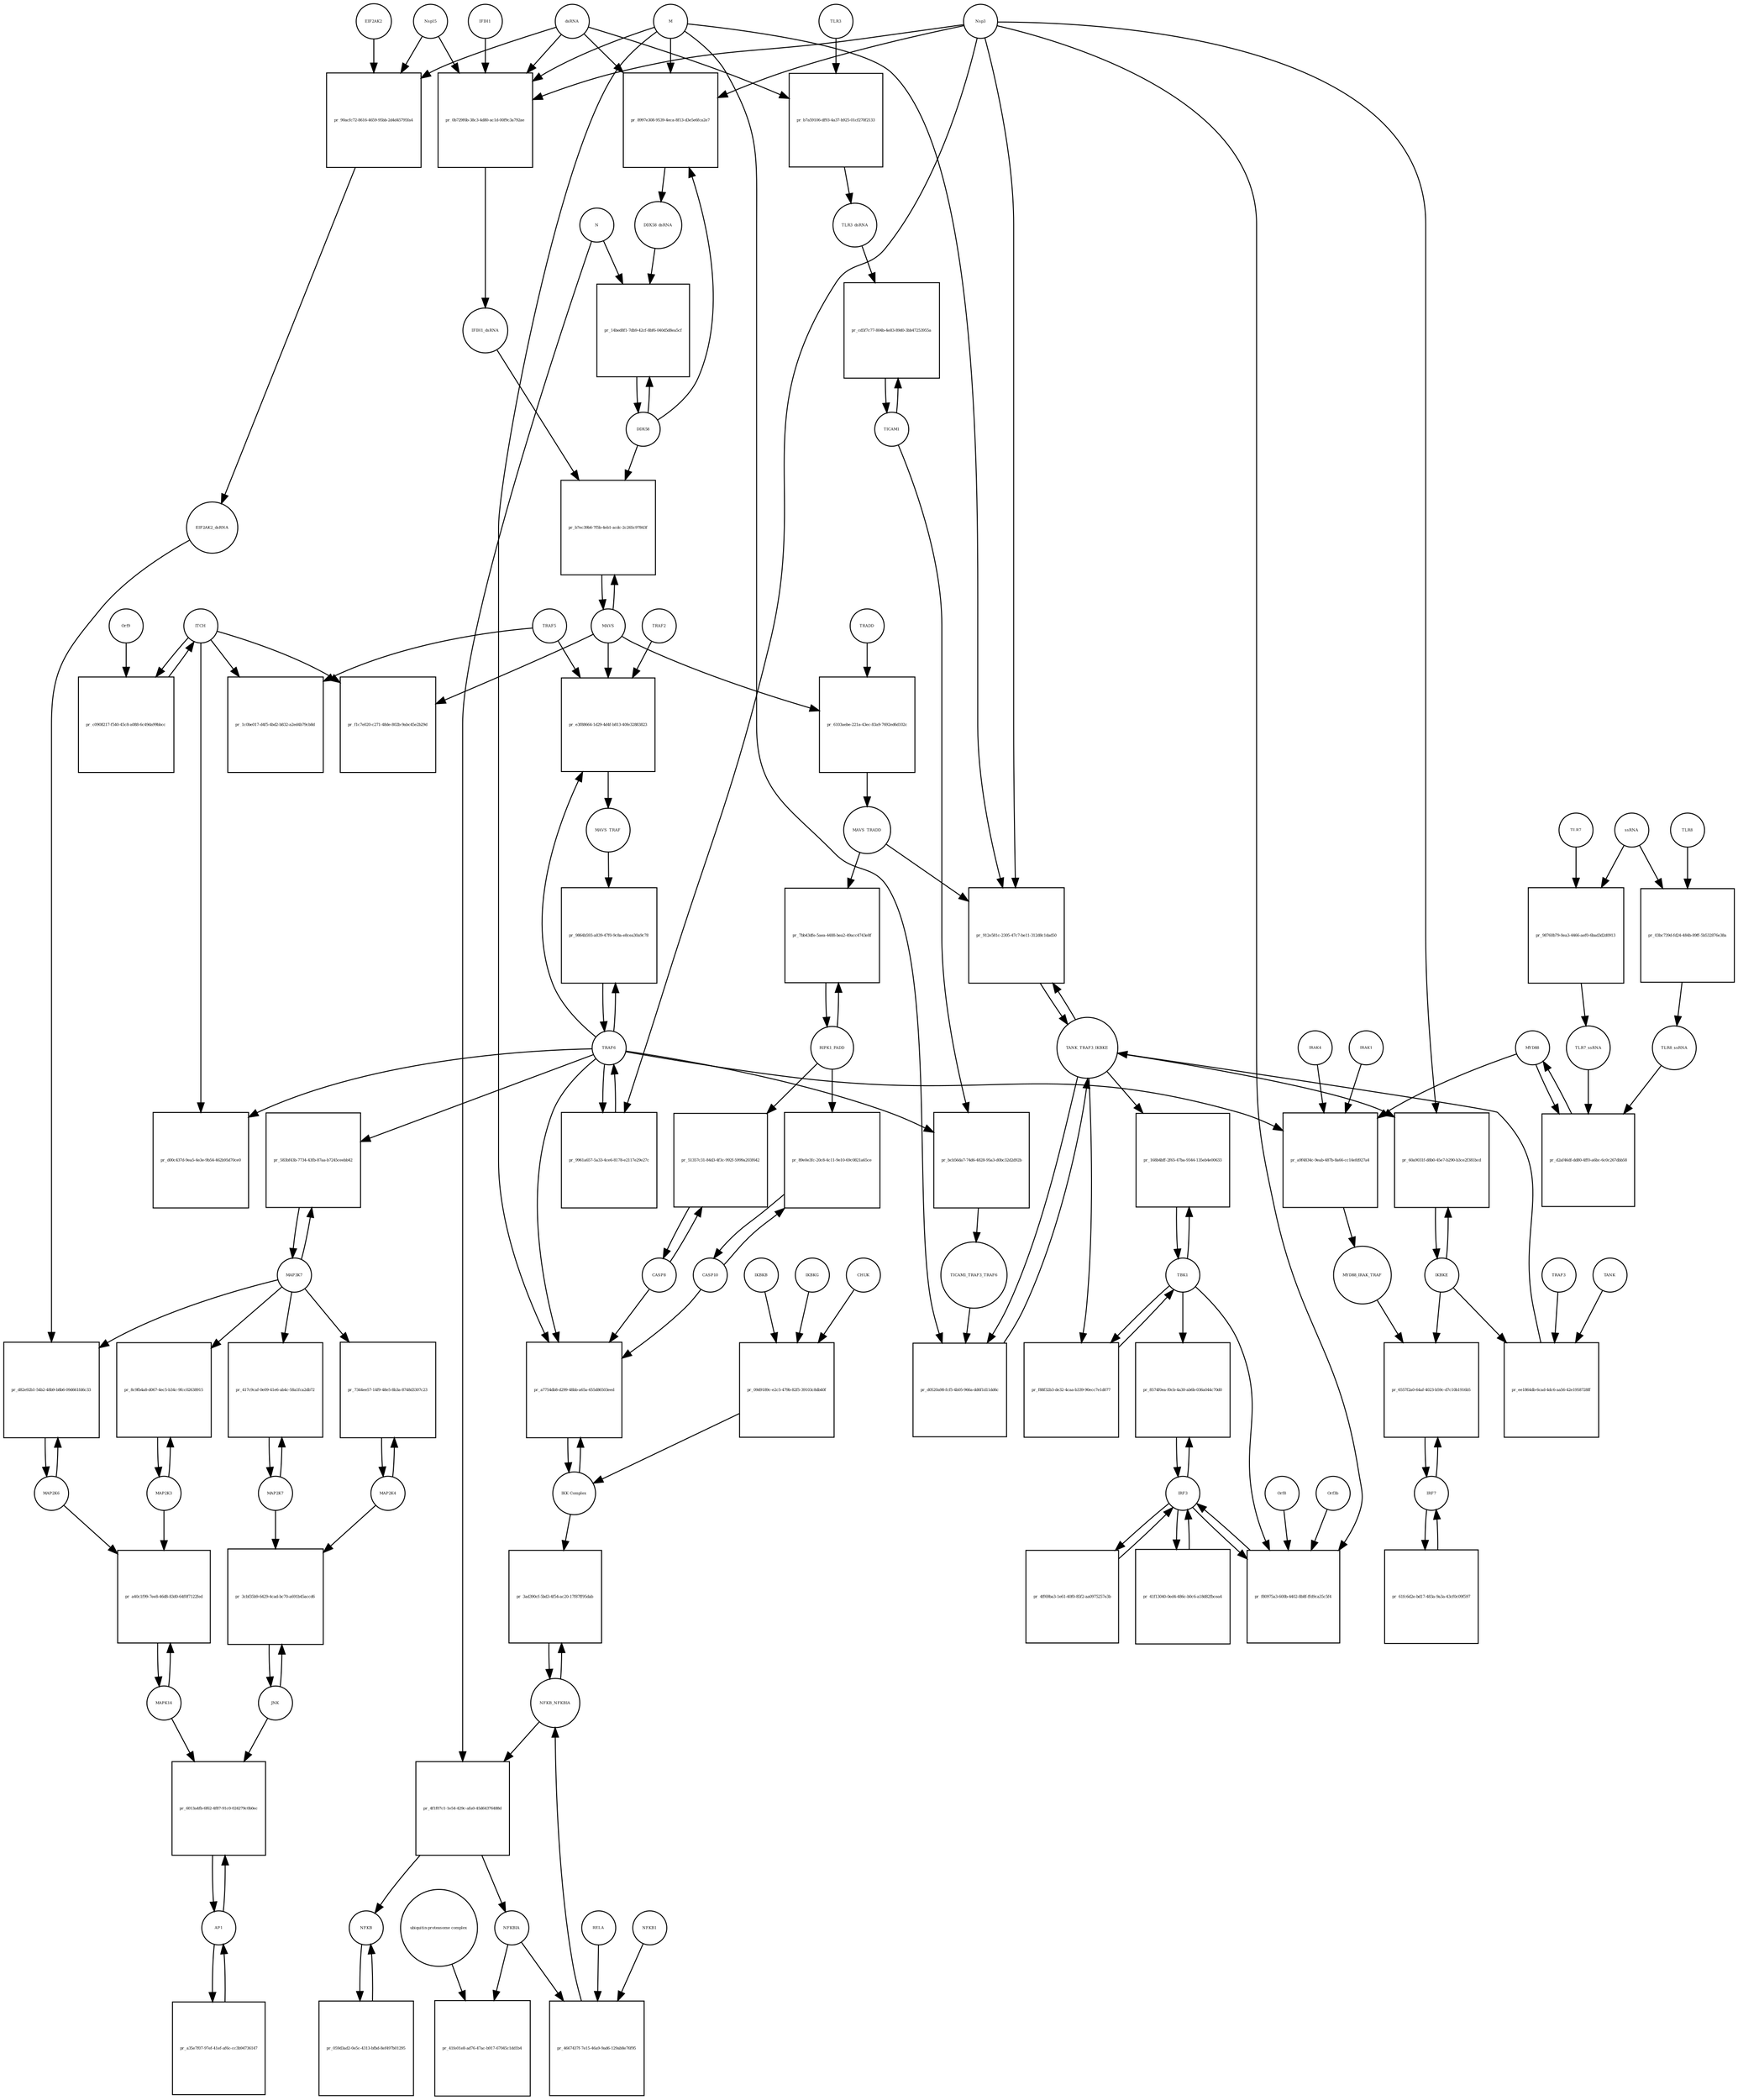 strict digraph  {
dsRNA [annotation="", bipartite=0, cls="nucleic acid feature", fontsize=4, label=dsRNA, shape=circle];
"pr_8997e308-9539-4eca-8f13-d3e5e6fca2e7" [annotation="", bipartite=1, cls=process, fontsize=4, label="pr_8997e308-9539-4eca-8f13-d3e5e6fca2e7", shape=square];
DDX58_dsRNA [annotation="", bipartite=0, cls=complex, fontsize=4, label=DDX58_dsRNA, shape=circle];
M [annotation=urn_miriam_ncbiprotein_1796318601, bipartite=0, cls=macromolecule, fontsize=4, label=M, shape=circle];
Nsp3 [annotation=urn_miriam_ncbiprotein_1802476807, bipartite=0, cls=macromolecule, fontsize=4, label=Nsp3, shape=circle];
DDX58 [annotation=urn_miriam_hgnc_19102, bipartite=0, cls=macromolecule, fontsize=4, label=DDX58, shape=circle];
"pr_0b729f6b-38c3-4d80-ac1d-00f9c3a792ae" [annotation="", bipartite=1, cls=process, fontsize=4, label="pr_0b729f6b-38c3-4d80-ac1d-00f9c3a792ae", shape=square];
IFIH1_dsRNA [annotation="", bipartite=0, cls=complex, fontsize=4, label=IFIH1_dsRNA, shape=circle];
Nsp15 [annotation=urn_miriam_ncbiprotein_1802476818, bipartite=0, cls=macromolecule, fontsize=4, label=Nsp15, shape=circle];
IFIH1 [annotation=urn_miriam_hgnc_18873, bipartite=0, cls=macromolecule, fontsize=4, label=IFIH1, shape=circle];
"pr_14bed8f1-7db9-42cf-8bf6-040d5d8ea5cf" [annotation="", bipartite=1, cls=process, fontsize=4, label="pr_14bed8f1-7db9-42cf-8bf6-040d5d8ea5cf", shape=square];
N [annotation=urn_miriam_ncbiprotein_1798174255, bipartite=0, cls=macromolecule, fontsize=4, label=N, shape=circle];
MAVS [annotation=urn_miriam_hgnc_29233, bipartite=0, cls="macromolecule multimer", fontsize=4, label=MAVS, shape=circle];
"pr_b7ec39b6-7f5b-4eb1-acdc-2c265c97843f" [annotation="", bipartite=1, cls=process, fontsize=4, label="pr_b7ec39b6-7f5b-4eb1-acdc-2c265c97843f", shape=square];
NFKB [annotation="", bipartite=0, cls=complex, fontsize=4, label=NFKB, shape=circle];
"pr_059d3ad2-0e5c-4313-bfbd-8ef497b01295" [annotation="", bipartite=1, cls=process, fontsize=4, label="pr_059d3ad2-0e5c-4313-bfbd-8ef497b01295", shape=square];
NFKBIA [annotation=urn_miriam_hgnc_7797, bipartite=0, cls=macromolecule, fontsize=4, label=NFKBIA, shape=circle];
"pr_41fe01e8-ad76-47ac-b917-67045c1dd1b4" [annotation="", bipartite=1, cls=process, fontsize=4, label="pr_41fe01e8-ad76-47ac-b917-67045c1dd1b4", shape=square];
"ubiquitin-proteasome complex" [annotation="", bipartite=0, cls=complex, fontsize=4, label="ubiquitin-proteasome complex", shape=circle];
IRF3 [annotation=urn_miriam_hgnc_6118, bipartite=0, cls="macromolecule multimer", fontsize=4, label=IRF3, shape=circle];
"pr_8574f0ea-f0cb-4a30-ab6b-036a044c70d0" [annotation="", bipartite=1, cls=process, fontsize=4, label="pr_8574f0ea-f0cb-4a30-ab6b-036a044c70d0", shape=square];
TBK1 [annotation="", bipartite=0, cls=macromolecule, fontsize=4, label=TBK1, shape=circle];
"pr_4ff69ba3-1e61-40f0-85f2-aa0975257e3b" [annotation="", bipartite=1, cls=process, fontsize=4, label="pr_4ff69ba3-1e61-40f0-85f2-aa0975257e3b", shape=square];
"pr_f80975a3-600b-4402-8b8f-ffd9ca35c5f4" [annotation="", bipartite=1, cls=process, fontsize=4, label="pr_f80975a3-600b-4402-8b8f-ffd9ca35c5f4", shape=square];
Orf3b [annotation=urn_miriam_uniprot_P59633, bipartite=0, cls=macromolecule, fontsize=4, label=Orf3b, shape=circle];
Orf8 [annotation=urn_miriam_ncbiprotein_1796318604, bipartite=0, cls=macromolecule, fontsize=4, label=Orf8, shape=circle];
IRF7 [annotation=urn_miriam_hgnc_6122, bipartite=0, cls="macromolecule multimer", fontsize=4, label=IRF7, shape=circle];
"pr_6557f2a0-64af-4023-b59c-d7c10b1916b5" [annotation="", bipartite=1, cls=process, fontsize=4, label="pr_6557f2a0-64af-4023-b59c-d7c10b1916b5", shape=square];
IKBKE [annotation=urn_miriam_hgnc_14552, bipartite=0, cls=macromolecule, fontsize=4, label=IKBKE, shape=circle];
MYD88_IRAK_TRAF [annotation="", bipartite=0, cls=complex, fontsize=4, label=MYD88_IRAK_TRAF, shape=circle];
"pr_41f13040-0ed4-486c-b0c6-a18d82fbcea4" [annotation="", bipartite=1, cls=process, fontsize=4, label="pr_41f13040-0ed4-486c-b0c6-a18d82fbcea4", shape=square];
"pr_61fc6d2e-bd17-483a-9a3a-43cf0c09f597" [annotation="", bipartite=1, cls=process, fontsize=4, label="pr_61fc6d2e-bd17-483a-9a3a-43cf0c09f597", shape=square];
TRAF6 [annotation=urn_miriam_hgnc_12036, bipartite=0, cls=macromolecule, fontsize=4, label=TRAF6, shape=circle];
"pr_9864b593-a839-47f0-9c8a-e8cea30a9c78" [annotation="", bipartite=1, cls=process, fontsize=4, label="pr_9864b593-a839-47f0-9c8a-e8cea30a9c78", shape=square];
MAVS_TRAF [annotation="", bipartite=0, cls=complex, fontsize=4, label=MAVS_TRAF, shape=circle];
"pr_f1c7e020-c271-48de-802b-9abc45e2b29d" [annotation="", bipartite=1, cls=process, fontsize=4, label="pr_f1c7e020-c271-48de-802b-9abc45e2b29d", shape=square];
ITCH [annotation="", bipartite=0, cls=macromolecule, fontsize=4, label=ITCH, shape=circle];
TRAF5 [annotation=urn_miriam_hgnc_12035, bipartite=0, cls=macromolecule, fontsize=4, label=TRAF5, shape=circle];
"pr_1c0be017-d4f5-4bd2-b832-a2ed4b79cb8d" [annotation="", bipartite=1, cls=process, fontsize=4, label="pr_1c0be017-d4f5-4bd2-b832-a2ed4b79cb8d", shape=square];
"pr_d00c437d-9ea5-4e3e-9b54-462b95d70ce0" [annotation="", bipartite=1, cls=process, fontsize=4, label="pr_d00c437d-9ea5-4e3e-9b54-462b95d70ce0", shape=square];
TICAM1 [annotation=urn_miriam_hgnc_18348, bipartite=0, cls=macromolecule, fontsize=4, label=TICAM1, shape=circle];
"pr_cd5f7c77-804b-4e83-89d0-3bb47253955a" [annotation="", bipartite=1, cls=process, fontsize=4, label="pr_cd5f7c77-804b-4e83-89d0-3bb47253955a", shape=square];
TLR3_dsRNA [annotation="", bipartite=0, cls=complex, fontsize=4, label=TLR3_dsRNA, shape=circle];
TLR3 [annotation=urn_miriam_hgnc_11849, bipartite=0, cls="macromolecule multimer", fontsize=4, label=TLR3, shape=circle];
"pr_b7a59106-df93-4a37-b925-01cf270f2133" [annotation="", bipartite=1, cls=process, fontsize=4, label="pr_b7a59106-df93-4a37-b925-01cf270f2133", shape=square];
"pr_bcb56da7-74d6-4828-95a3-d0bc32d2d92b" [annotation="", bipartite=1, cls=process, fontsize=4, label="pr_bcb56da7-74d6-4828-95a3-d0bc32d2d92b", shape=square];
TICAM1_TRAF3_TRAF6 [annotation="", bipartite=0, cls=complex, fontsize=4, label=TICAM1_TRAF3_TRAF6, shape=circle];
TANK_TRAF3_IKBKE [annotation="", bipartite=0, cls=complex, fontsize=4, label=TANK_TRAF3_IKBKE, shape=circle];
"pr_d0520a98-fcf5-4b05-966a-dd6f1d11dd6c" [annotation="", bipartite=1, cls=process, fontsize=4, label="pr_d0520a98-fcf5-4b05-966a-dd6f1d11dd6c", shape=square];
"pr_168b4bff-2f65-47ba-9344-135eb4e00633" [annotation="", bipartite=1, cls=process, fontsize=4, label="pr_168b4bff-2f65-47ba-9344-135eb4e00633", shape=square];
"pr_60a9031f-d8b0-45e7-b290-b3ce2f381bcd" [annotation="", bipartite=1, cls=process, fontsize=4, label="pr_60a9031f-d8b0-45e7-b290-b3ce2f381bcd", shape=square];
MYD88 [annotation="", bipartite=0, cls=macromolecule, fontsize=4, label=MYD88, shape=circle];
"pr_a9f4834c-9eab-487b-8a66-cc14efd927a4" [annotation="", bipartite=1, cls=process, fontsize=4, label="pr_a9f4834c-9eab-487b-8a66-cc14efd927a4", shape=square];
IRAK1 [annotation=urn_miriam_hgnc_6112, bipartite=0, cls=macromolecule, fontsize=4, label=IRAK1, shape=circle];
IRAK4 [annotation=urn_miriam_hgnc_17967, bipartite=0, cls=macromolecule, fontsize=4, label=IRAK4, shape=circle];
TLR7 [annotation=urn_miriam_hgnc_15631, bipartite=0, cls=macromolecule, fontsize=4, label=TLR7, shape=circle];
"pr_98760b79-0ea3-4466-aef0-6bad3d2d0913" [annotation="", bipartite=1, cls=process, fontsize=4, label="pr_98760b79-0ea3-4466-aef0-6bad3d2d0913", shape=square];
TLR7_ssRNA [annotation="", bipartite=0, cls=complex, fontsize=4, label=TLR7_ssRNA, shape=circle];
ssRNA [annotation="", bipartite=0, cls="nucleic acid feature", fontsize=4, label=ssRNA, shape=circle];
TLR8 [annotation=urn_miriam_hgnc_15632, bipartite=0, cls=macromolecule, fontsize=4, label=TLR8, shape=circle];
"pr_03bc739d-fd24-484b-89ff-5b532876e38a" [annotation="", bipartite=1, cls=process, fontsize=4, label="pr_03bc739d-fd24-484b-89ff-5b532876e38a", shape=square];
TLR8_ssRNA [annotation="", bipartite=0, cls=complex, fontsize=4, label=TLR8_ssRNA, shape=circle];
"pr_d2af46df-dd80-4ff0-a6bc-6c0c267dbb58" [annotation="", bipartite=1, cls=process, fontsize=4, label="pr_d2af46df-dd80-4ff0-a6bc-6c0c267dbb58", shape=square];
MAP3K7 [annotation="", bipartite=0, cls=macromolecule, fontsize=4, label=MAP3K7, shape=circle];
"pr_583bf43b-7734-43fb-87aa-b7245ceebb42" [annotation="", bipartite=1, cls=process, fontsize=4, label="pr_583bf43b-7734-43fb-87aa-b7245ceebb42", shape=square];
TRAF2 [annotation=urn_miriam_hgnc_12032, bipartite=0, cls=macromolecule, fontsize=4, label=TRAF2, shape=circle];
"pr_e3f88664-1d29-4d4f-b813-40fe32883823" [annotation="", bipartite=1, cls=process, fontsize=4, label="pr_e3f88664-1d29-4d4f-b813-40fe32883823", shape=square];
"pr_c0908217-f540-45c8-a088-6c49da99bbcc" [annotation="", bipartite=1, cls=process, fontsize=4, label="pr_c0908217-f540-45c8-a088-6c49da99bbcc", shape=square];
Orf9 [annotation=urn_miriam_uniprot_P59636, bipartite=0, cls=macromolecule, fontsize=4, label=Orf9, shape=circle];
"pr_6103aebe-221a-43ec-83a9-7692ed6d102c" [annotation="", bipartite=1, cls=process, fontsize=4, label="pr_6103aebe-221a-43ec-83a9-7692ed6d102c", shape=square];
MAVS_TRADD [annotation="", bipartite=0, cls=complex, fontsize=4, label=MAVS_TRADD, shape=circle];
TRADD [annotation=urn_miriam_hgnc_12030, bipartite=0, cls=macromolecule, fontsize=4, label=TRADD, shape=circle];
"pr_9961a657-5a33-4ce6-8178-e2117e29e27c" [annotation="", bipartite=1, cls=process, fontsize=4, label="pr_9961a657-5a33-4ce6-8178-e2117e29e27c", shape=square];
AP1 [annotation="", bipartite=0, cls=complex, fontsize=4, label=AP1, shape=circle];
"pr_6013a4fb-6f62-4f87-91c0-024279c0b0ec" [annotation="", bipartite=1, cls=process, fontsize=4, label="pr_6013a4fb-6f62-4f87-91c0-024279c0b0ec", shape=square];
MAPK14 [annotation="", bipartite=0, cls=macromolecule, fontsize=4, label=MAPK14, shape=circle];
JNK [annotation="", bipartite=0, cls=complex, fontsize=4, label=JNK, shape=circle];
"pr_3cbf35b9-6429-4cad-bc70-a691b45accd6" [annotation="", bipartite=1, cls=process, fontsize=4, label="pr_3cbf35b9-6429-4cad-bc70-a691b45accd6", shape=square];
MAP2K7 [annotation="", bipartite=0, cls=macromolecule, fontsize=4, label=MAP2K7, shape=circle];
MAP2K4 [annotation="", bipartite=0, cls=macromolecule, fontsize=4, label=MAP2K4, shape=circle];
"pr_7344ee57-14f9-48e5-8b3a-8748d3307c23" [annotation="", bipartite=1, cls=process, fontsize=4, label="pr_7344ee57-14f9-48e5-8b3a-8748d3307c23", shape=square];
"pr_417c9caf-0e09-41e6-ab4c-58a1fca2db72" [annotation="", bipartite=1, cls=process, fontsize=4, label="pr_417c9caf-0e09-41e6-ab4c-58a1fca2db72", shape=square];
MAP2K3 [annotation="", bipartite=0, cls=macromolecule, fontsize=4, label=MAP2K3, shape=circle];
"pr_8c9fb4a8-d067-4ec5-b34c-9fcc02638915" [annotation="", bipartite=1, cls=process, fontsize=4, label="pr_8c9fb4a8-d067-4ec5-b34c-9fcc02638915", shape=square];
MAP2K6 [annotation="", bipartite=0, cls=macromolecule, fontsize=4, label=MAP2K6, shape=circle];
"pr_d82e92b1-54b2-48b9-b8b6-09d661fd6c33" [annotation="", bipartite=1, cls=process, fontsize=4, label="pr_d82e92b1-54b2-48b9-b8b6-09d661fd6c33", shape=square];
EIF2AK2_dsRNA [annotation="", bipartite=0, cls=complex, fontsize=4, label=EIF2AK2_dsRNA, shape=circle];
"pr_90acfc72-8616-4659-95bb-2d4d45795fa4" [annotation="", bipartite=1, cls=process, fontsize=4, label="pr_90acfc72-8616-4659-95bb-2d4d45795fa4", shape=square];
EIF2AK2 [annotation=urn_miriam_hgnc_9437, bipartite=0, cls=macromolecule, fontsize=4, label=EIF2AK2, shape=circle];
RIPK1_FADD [annotation="", bipartite=0, cls=complex, fontsize=4, label=RIPK1_FADD, shape=circle];
"pr_7bb43dfe-5aea-4488-bea2-49acc4743e8f" [annotation="", bipartite=1, cls=process, fontsize=4, label="pr_7bb43dfe-5aea-4488-bea2-49acc4743e8f", shape=square];
CASP8 [annotation="", bipartite=0, cls=macromolecule, fontsize=4, label=CASP8, shape=circle];
"pr_51357c31-84d3-4f3c-992f-5999a203f642" [annotation="", bipartite=1, cls=process, fontsize=4, label="pr_51357c31-84d3-4f3c-992f-5999a203f642", shape=square];
CASP10 [annotation="", bipartite=0, cls=macromolecule, fontsize=4, label=CASP10, shape=circle];
"pr_89e0e3fc-20c8-4c11-9e10-69c0821a65ce" [annotation="", bipartite=1, cls=process, fontsize=4, label="pr_89e0e3fc-20c8-4c11-9e10-69c0821a65ce", shape=square];
NFKB_NFKBIA [annotation="", bipartite=0, cls=complex, fontsize=4, label=NFKB_NFKBIA, shape=circle];
"pr_3ad390cf-5bd3-4f54-ac20-17f87ff95dab" [annotation="", bipartite=1, cls=process, fontsize=4, label="pr_3ad390cf-5bd3-4f54-ac20-17f87ff95dab", shape=square];
"IKK Complex" [annotation="", bipartite=0, cls=complex, fontsize=4, label="IKK Complex", shape=circle];
"pr_4f1f07c1-1e54-429c-afa0-45d64376488d" [annotation="", bipartite=1, cls=process, fontsize=4, label="pr_4f1f07c1-1e54-429c-afa0-45d64376488d", shape=square];
"pr_a35e7f07-97ef-41ef-af6c-cc3b94736147" [annotation="", bipartite=1, cls=process, fontsize=4, label="pr_a35e7f07-97ef-41ef-af6c-cc3b94736147", shape=square];
"pr_a7754db8-d299-48bb-a65a-655d86503eed" [annotation="", bipartite=1, cls=process, fontsize=4, label="pr_a7754db8-d299-48bb-a65a-655d86503eed", shape=square];
"pr_4667437f-7e15-46a9-9ad6-129ab8e76f95" [annotation="", bipartite=1, cls=process, fontsize=4, label="pr_4667437f-7e15-46a9-9ad6-129ab8e76f95", shape=square];
RELA [annotation="", bipartite=0, cls=macromolecule, fontsize=4, label=RELA, shape=circle];
NFKB1 [annotation="", bipartite=0, cls=macromolecule, fontsize=4, label=NFKB1, shape=circle];
IKBKG [annotation="", bipartite=0, cls=macromolecule, fontsize=4, label=IKBKG, shape=circle];
"pr_09d9189c-e2c5-479b-82f5-39103c8db40f" [annotation="", bipartite=1, cls=process, fontsize=4, label="pr_09d9189c-e2c5-479b-82f5-39103c8db40f", shape=square];
CHUK [annotation="", bipartite=0, cls=macromolecule, fontsize=4, label=CHUK, shape=circle];
IKBKB [annotation="", bipartite=0, cls=macromolecule, fontsize=4, label=IKBKB, shape=circle];
"pr_912e581c-2305-47c7-be11-312d8c1dad50" [annotation="", bipartite=1, cls=process, fontsize=4, label="pr_912e581c-2305-47c7-be11-312d8c1dad50", shape=square];
"pr_f88f32b3-de32-4caa-b339-90ecc7e1d077" [annotation="", bipartite=1, cls=process, fontsize=4, label="pr_f88f32b3-de32-4caa-b339-90ecc7e1d077", shape=square];
"pr_a40c1f99-7ee8-46d8-83d0-64f0f7122fed" [annotation="", bipartite=1, cls=process, fontsize=4, label="pr_a40c1f99-7ee8-46d8-83d0-64f0f7122fed", shape=square];
TRAF3 [annotation="", bipartite=0, cls=macromolecule, fontsize=4, label=TRAF3, shape=circle];
"pr_ee1864db-6cad-4dc6-aa56-42e1958728ff" [annotation="", bipartite=1, cls=process, fontsize=4, label="pr_ee1864db-6cad-4dc6-aa56-42e1958728ff", shape=square];
TANK [annotation="", bipartite=0, cls=macromolecule, fontsize=4, label=TANK, shape=circle];
dsRNA -> "pr_8997e308-9539-4eca-8f13-d3e5e6fca2e7"  [annotation="", interaction_type=consumption];
dsRNA -> "pr_0b729f6b-38c3-4d80-ac1d-00f9c3a792ae"  [annotation="", interaction_type=consumption];
dsRNA -> "pr_b7a59106-df93-4a37-b925-01cf270f2133"  [annotation="", interaction_type=consumption];
dsRNA -> "pr_90acfc72-8616-4659-95bb-2d4d45795fa4"  [annotation="", interaction_type=consumption];
"pr_8997e308-9539-4eca-8f13-d3e5e6fca2e7" -> DDX58_dsRNA  [annotation="", interaction_type=production];
DDX58_dsRNA -> "pr_14bed8f1-7db9-42cf-8bf6-040d5d8ea5cf"  [annotation="urn_miriam_pubmed_25581309|urn_miriam_pubmed_28148787|urn_miriam_taxonomy_694009", interaction_type=catalysis];
M -> "pr_8997e308-9539-4eca-8f13-d3e5e6fca2e7"  [annotation="urn_miriam_pubmed_20303872|urn_miriam_pubmed_19380580|urn_miriam_pubmed_31226023|urn_miriam_taxonomy_694009", interaction_type=inhibition];
M -> "pr_0b729f6b-38c3-4d80-ac1d-00f9c3a792ae"  [annotation="urn_miriam_pubmed_28484023|urn_miriam_pubmed_19380580|urn_miriam_pubmed_31226023|urn_miriam_taxonomy_694009", interaction_type=inhibition];
M -> "pr_d0520a98-fcf5-4b05-966a-dd6f1d11dd6c"  [annotation="urn_miriam_pubmed_19380580|urn_miriam_pubmed_19366914|urn_miriam_taxonomy_694009", interaction_type=inhibition];
M -> "pr_a7754db8-d299-48bb-a65a-655d86503eed"  [annotation="urn_miriam_pubmed_19366914|urn_miriam_pubmed_20303872|urn_miriam_pubmed_17705188|urn_miriam_pubmed_694009", interaction_type=inhibition];
M -> "pr_912e581c-2305-47c7-be11-312d8c1dad50"  [annotation="urn_miriam_pubmed_19366914|urn_miriam_pubmed_27164085|urn_miriam_pubmed_19380580|urn_miriam_taxonomy_694009", interaction_type=inhibition];
Nsp3 -> "pr_8997e308-9539-4eca-8f13-d3e5e6fca2e7"  [annotation="urn_miriam_pubmed_20303872|urn_miriam_pubmed_19380580|urn_miriam_pubmed_31226023|urn_miriam_taxonomy_694009", interaction_type=inhibition];
Nsp3 -> "pr_0b729f6b-38c3-4d80-ac1d-00f9c3a792ae"  [annotation="urn_miriam_pubmed_28484023|urn_miriam_pubmed_19380580|urn_miriam_pubmed_31226023|urn_miriam_taxonomy_694009", interaction_type=inhibition];
Nsp3 -> "pr_f80975a3-600b-4402-8b8f-ffd9ca35c5f4"  [annotation="urn_miriam_pubmed_17761676|urn_miriam_pubmed_31226023|urn_miriam_taxonomy_694009", interaction_type=inhibition];
Nsp3 -> "pr_60a9031f-d8b0-45e7-b290-b3ce2f381bcd"  [annotation="urn_miriam_pubmed_20303872|urn_miriam_pubmed_31226023|urn_miriam_taxonomy_694009", interaction_type=inhibition];
Nsp3 -> "pr_9961a657-5a33-4ce6-8178-e2117e29e27c"  [annotation="urn_miriam_pubmed_27164085|urn_miriam_taxonomy_694009", interaction_type=catalysis];
Nsp3 -> "pr_912e581c-2305-47c7-be11-312d8c1dad50"  [annotation="urn_miriam_pubmed_19366914|urn_miriam_pubmed_27164085|urn_miriam_pubmed_19380580|urn_miriam_taxonomy_694009", interaction_type=inhibition];
DDX58 -> "pr_8997e308-9539-4eca-8f13-d3e5e6fca2e7"  [annotation="", interaction_type=consumption];
DDX58 -> "pr_14bed8f1-7db9-42cf-8bf6-040d5d8ea5cf"  [annotation="", interaction_type=consumption];
DDX58 -> "pr_b7ec39b6-7f5b-4eb1-acdc-2c265c97843f"  [annotation=urn_miriam_pubmed_25581309, interaction_type=catalysis];
"pr_0b729f6b-38c3-4d80-ac1d-00f9c3a792ae" -> IFIH1_dsRNA  [annotation="", interaction_type=production];
IFIH1_dsRNA -> "pr_b7ec39b6-7f5b-4eb1-acdc-2c265c97843f"  [annotation=urn_miriam_pubmed_25581309, interaction_type=catalysis];
Nsp15 -> "pr_0b729f6b-38c3-4d80-ac1d-00f9c3a792ae"  [annotation="urn_miriam_pubmed_28484023|urn_miriam_pubmed_19380580|urn_miriam_pubmed_31226023|urn_miriam_taxonomy_694009", interaction_type=inhibition];
Nsp15 -> "pr_90acfc72-8616-4659-95bb-2d4d45795fa4"  [annotation="urn_miriam_pubmed_28484023|urn_miriam_pubmed_19366914|urn_miriam_taxonomy_694009", interaction_type=inhibition];
IFIH1 -> "pr_0b729f6b-38c3-4d80-ac1d-00f9c3a792ae"  [annotation="", interaction_type=consumption];
"pr_14bed8f1-7db9-42cf-8bf6-040d5d8ea5cf" -> DDX58  [annotation="", interaction_type=production];
N -> "pr_14bed8f1-7db9-42cf-8bf6-040d5d8ea5cf"  [annotation="urn_miriam_pubmed_25581309|urn_miriam_pubmed_28148787|urn_miriam_taxonomy_694009", interaction_type=inhibition];
N -> "pr_4f1f07c1-1e54-429c-afa0-45d64376488d"  [annotation="urn_miriam_pubmed_16143815|urn_miriam_taxonomy_694009", interaction_type=stimulation];
MAVS -> "pr_b7ec39b6-7f5b-4eb1-acdc-2c265c97843f"  [annotation="", interaction_type=consumption];
MAVS -> "pr_f1c7e020-c271-48de-802b-9abc45e2b29d"  [annotation="", interaction_type=consumption];
MAVS -> "pr_e3f88664-1d29-4d4f-b813-40fe32883823"  [annotation="", interaction_type=consumption];
MAVS -> "pr_6103aebe-221a-43ec-83a9-7692ed6d102c"  [annotation="", interaction_type=consumption];
"pr_b7ec39b6-7f5b-4eb1-acdc-2c265c97843f" -> MAVS  [annotation="", interaction_type=production];
NFKB -> "pr_059d3ad2-0e5c-4313-bfbd-8ef497b01295"  [annotation="", interaction_type=consumption];
"pr_059d3ad2-0e5c-4313-bfbd-8ef497b01295" -> NFKB  [annotation="", interaction_type=production];
NFKBIA -> "pr_41fe01e8-ad76-47ac-b917-67045c1dd1b4"  [annotation="", interaction_type=consumption];
NFKBIA -> "pr_4667437f-7e15-46a9-9ad6-129ab8e76f95"  [annotation="", interaction_type=consumption];
"ubiquitin-proteasome complex" -> "pr_41fe01e8-ad76-47ac-b917-67045c1dd1b4"  [annotation=urn_miriam_pubmed_20303872, interaction_type=catalysis];
IRF3 -> "pr_8574f0ea-f0cb-4a30-ab6b-036a044c70d0"  [annotation="", interaction_type=consumption];
IRF3 -> "pr_4ff69ba3-1e61-40f0-85f2-aa0975257e3b"  [annotation="", interaction_type=consumption];
IRF3 -> "pr_f80975a3-600b-4402-8b8f-ffd9ca35c5f4"  [annotation="", interaction_type=consumption];
IRF3 -> "pr_41f13040-0ed4-486c-b0c6-a18d82fbcea4"  [annotation="", interaction_type=consumption];
"pr_8574f0ea-f0cb-4a30-ab6b-036a044c70d0" -> IRF3  [annotation="", interaction_type=production];
TBK1 -> "pr_8574f0ea-f0cb-4a30-ab6b-036a044c70d0"  [annotation=urn_miriam_pubmed_25581309, interaction_type=catalysis];
TBK1 -> "pr_f80975a3-600b-4402-8b8f-ffd9ca35c5f4"  [annotation="urn_miriam_pubmed_17761676|urn_miriam_pubmed_31226023|urn_miriam_taxonomy_694009", interaction_type=catalysis];
TBK1 -> "pr_168b4bff-2f65-47ba-9344-135eb4e00633"  [annotation="", interaction_type=consumption];
TBK1 -> "pr_f88f32b3-de32-4caa-b339-90ecc7e1d077"  [annotation="", interaction_type=consumption];
"pr_4ff69ba3-1e61-40f0-85f2-aa0975257e3b" -> IRF3  [annotation="", interaction_type=production];
"pr_f80975a3-600b-4402-8b8f-ffd9ca35c5f4" -> IRF3  [annotation="", interaction_type=production];
Orf3b -> "pr_f80975a3-600b-4402-8b8f-ffd9ca35c5f4"  [annotation="urn_miriam_pubmed_17761676|urn_miriam_pubmed_31226023|urn_miriam_taxonomy_694009", interaction_type=inhibition];
Orf8 -> "pr_f80975a3-600b-4402-8b8f-ffd9ca35c5f4"  [annotation="urn_miriam_pubmed_17761676|urn_miriam_pubmed_31226023|urn_miriam_taxonomy_694009", interaction_type=inhibition];
IRF7 -> "pr_6557f2a0-64af-4023-b59c-d7c10b1916b5"  [annotation="", interaction_type=consumption];
IRF7 -> "pr_61fc6d2e-bd17-483a-9a3a-43cf0c09f597"  [annotation="", interaction_type=consumption];
"pr_6557f2a0-64af-4023-b59c-d7c10b1916b5" -> IRF7  [annotation="", interaction_type=production];
IKBKE -> "pr_6557f2a0-64af-4023-b59c-d7c10b1916b5"  [annotation=urn_miriam_pubmed_20303872, interaction_type=catalysis];
IKBKE -> "pr_60a9031f-d8b0-45e7-b290-b3ce2f381bcd"  [annotation="", interaction_type=consumption];
IKBKE -> "pr_ee1864db-6cad-4dc6-aa56-42e1958728ff"  [annotation="", interaction_type=consumption];
MYD88_IRAK_TRAF -> "pr_6557f2a0-64af-4023-b59c-d7c10b1916b5"  [annotation=urn_miriam_pubmed_20303872, interaction_type=catalysis];
"pr_41f13040-0ed4-486c-b0c6-a18d82fbcea4" -> IRF3  [annotation="", interaction_type=production];
"pr_61fc6d2e-bd17-483a-9a3a-43cf0c09f597" -> IRF7  [annotation="", interaction_type=production];
TRAF6 -> "pr_9864b593-a839-47f0-9c8a-e8cea30a9c78"  [annotation="", interaction_type=consumption];
TRAF6 -> "pr_d00c437d-9ea5-4e3e-9b54-462b95d70ce0"  [annotation="", interaction_type=consumption];
TRAF6 -> "pr_bcb56da7-74d6-4828-95a3-d0bc32d2d92b"  [annotation="", interaction_type=consumption];
TRAF6 -> "pr_a9f4834c-9eab-487b-8a66-cc14efd927a4"  [annotation="", interaction_type=consumption];
TRAF6 -> "pr_583bf43b-7734-43fb-87aa-b7245ceebb42"  [annotation=urn_miriam_pubmed_19366914, interaction_type=stimulation];
TRAF6 -> "pr_e3f88664-1d29-4d4f-b813-40fe32883823"  [annotation="", interaction_type=consumption];
TRAF6 -> "pr_9961a657-5a33-4ce6-8178-e2117e29e27c"  [annotation="", interaction_type=consumption];
TRAF6 -> "pr_a7754db8-d299-48bb-a65a-655d86503eed"  [annotation="urn_miriam_pubmed_19366914|urn_miriam_pubmed_20303872|urn_miriam_pubmed_17705188|urn_miriam_pubmed_694009", interaction_type=stimulation];
"pr_9864b593-a839-47f0-9c8a-e8cea30a9c78" -> TRAF6  [annotation="", interaction_type=production];
MAVS_TRAF -> "pr_9864b593-a839-47f0-9c8a-e8cea30a9c78"  [annotation=urn_miriam_pubmed_19366914, interaction_type=catalysis];
ITCH -> "pr_f1c7e020-c271-48de-802b-9abc45e2b29d"  [annotation=urn_miriam_pubmed_25135833, interaction_type=catalysis];
ITCH -> "pr_1c0be017-d4f5-4bd2-b832-a2ed4b79cb8d"  [annotation=urn_miriam_pubmed_25135833, interaction_type=catalysis];
ITCH -> "pr_d00c437d-9ea5-4e3e-9b54-462b95d70ce0"  [annotation=urn_miriam_pubmed_25135833, interaction_type=catalysis];
ITCH -> "pr_c0908217-f540-45c8-a088-6c49da99bbcc"  [annotation="", interaction_type=consumption];
TRAF5 -> "pr_1c0be017-d4f5-4bd2-b832-a2ed4b79cb8d"  [annotation="", interaction_type=consumption];
TRAF5 -> "pr_e3f88664-1d29-4d4f-b813-40fe32883823"  [annotation="", interaction_type=consumption];
TICAM1 -> "pr_cd5f7c77-804b-4e83-89d0-3bb47253955a"  [annotation="", interaction_type=consumption];
TICAM1 -> "pr_bcb56da7-74d6-4828-95a3-d0bc32d2d92b"  [annotation="", interaction_type=consumption];
"pr_cd5f7c77-804b-4e83-89d0-3bb47253955a" -> TICAM1  [annotation="", interaction_type=production];
TLR3_dsRNA -> "pr_cd5f7c77-804b-4e83-89d0-3bb47253955a"  [annotation=urn_miriam_pubmed_20303872, interaction_type=stimulation];
TLR3 -> "pr_b7a59106-df93-4a37-b925-01cf270f2133"  [annotation="", interaction_type=consumption];
"pr_b7a59106-df93-4a37-b925-01cf270f2133" -> TLR3_dsRNA  [annotation="", interaction_type=production];
"pr_bcb56da7-74d6-4828-95a3-d0bc32d2d92b" -> TICAM1_TRAF3_TRAF6  [annotation="", interaction_type=production];
TICAM1_TRAF3_TRAF6 -> "pr_d0520a98-fcf5-4b05-966a-dd6f1d11dd6c"  [annotation="urn_miriam_pubmed_19380580|urn_miriam_pubmed_19366914|urn_miriam_taxonomy_694009", interaction_type=stimulation];
TANK_TRAF3_IKBKE -> "pr_d0520a98-fcf5-4b05-966a-dd6f1d11dd6c"  [annotation="", interaction_type=consumption];
TANK_TRAF3_IKBKE -> "pr_168b4bff-2f65-47ba-9344-135eb4e00633"  [annotation=urn_miriam_pubmed_20303872, interaction_type=stimulation];
TANK_TRAF3_IKBKE -> "pr_60a9031f-d8b0-45e7-b290-b3ce2f381bcd"  [annotation="urn_miriam_pubmed_20303872|urn_miriam_pubmed_31226023|urn_miriam_taxonomy_694009", interaction_type=stimulation];
TANK_TRAF3_IKBKE -> "pr_912e581c-2305-47c7-be11-312d8c1dad50"  [annotation="", interaction_type=consumption];
TANK_TRAF3_IKBKE -> "pr_f88f32b3-de32-4caa-b339-90ecc7e1d077"  [annotation=urn_miriam_pubmed_19366914, interaction_type=stimulation];
"pr_d0520a98-fcf5-4b05-966a-dd6f1d11dd6c" -> TANK_TRAF3_IKBKE  [annotation="", interaction_type=production];
"pr_168b4bff-2f65-47ba-9344-135eb4e00633" -> TBK1  [annotation="", interaction_type=production];
"pr_60a9031f-d8b0-45e7-b290-b3ce2f381bcd" -> IKBKE  [annotation="", interaction_type=production];
MYD88 -> "pr_a9f4834c-9eab-487b-8a66-cc14efd927a4"  [annotation="", interaction_type=consumption];
MYD88 -> "pr_d2af46df-dd80-4ff0-a6bc-6c0c267dbb58"  [annotation="", interaction_type=consumption];
"pr_a9f4834c-9eab-487b-8a66-cc14efd927a4" -> MYD88_IRAK_TRAF  [annotation="", interaction_type=production];
IRAK1 -> "pr_a9f4834c-9eab-487b-8a66-cc14efd927a4"  [annotation="", interaction_type=consumption];
IRAK4 -> "pr_a9f4834c-9eab-487b-8a66-cc14efd927a4"  [annotation="", interaction_type=consumption];
TLR7 -> "pr_98760b79-0ea3-4466-aef0-6bad3d2d0913"  [annotation="", interaction_type=consumption];
"pr_98760b79-0ea3-4466-aef0-6bad3d2d0913" -> TLR7_ssRNA  [annotation="", interaction_type=production];
TLR7_ssRNA -> "pr_d2af46df-dd80-4ff0-a6bc-6c0c267dbb58"  [annotation=urn_miriam_pubmed_19366914, interaction_type=stimulation];
ssRNA -> "pr_98760b79-0ea3-4466-aef0-6bad3d2d0913"  [annotation="", interaction_type=consumption];
ssRNA -> "pr_03bc739d-fd24-484b-89ff-5b532876e38a"  [annotation="", interaction_type=consumption];
TLR8 -> "pr_03bc739d-fd24-484b-89ff-5b532876e38a"  [annotation="", interaction_type=consumption];
"pr_03bc739d-fd24-484b-89ff-5b532876e38a" -> TLR8_ssRNA  [annotation="", interaction_type=production];
TLR8_ssRNA -> "pr_d2af46df-dd80-4ff0-a6bc-6c0c267dbb58"  [annotation=urn_miriam_pubmed_19366914, interaction_type=stimulation];
"pr_d2af46df-dd80-4ff0-a6bc-6c0c267dbb58" -> MYD88  [annotation="", interaction_type=production];
MAP3K7 -> "pr_583bf43b-7734-43fb-87aa-b7245ceebb42"  [annotation="", interaction_type=consumption];
MAP3K7 -> "pr_7344ee57-14f9-48e5-8b3a-8748d3307c23"  [annotation=urn_miriam_pubmed_19366914, interaction_type=catalysis];
MAP3K7 -> "pr_417c9caf-0e09-41e6-ab4c-58a1fca2db72"  [annotation=urn_miriam_pubmed_19366914, interaction_type=catalysis];
MAP3K7 -> "pr_8c9fb4a8-d067-4ec5-b34c-9fcc02638915"  [annotation=urn_miriam_pubmed_19366914, interaction_type=catalysis];
MAP3K7 -> "pr_d82e92b1-54b2-48b9-b8b6-09d661fd6c33"  [annotation=urn_miriam_pubmed_19366914, interaction_type=catalysis];
"pr_583bf43b-7734-43fb-87aa-b7245ceebb42" -> MAP3K7  [annotation="", interaction_type=production];
TRAF2 -> "pr_e3f88664-1d29-4d4f-b813-40fe32883823"  [annotation="", interaction_type=consumption];
"pr_e3f88664-1d29-4d4f-b813-40fe32883823" -> MAVS_TRAF  [annotation="", interaction_type=production];
"pr_c0908217-f540-45c8-a088-6c49da99bbcc" -> ITCH  [annotation="", interaction_type=production];
Orf9 -> "pr_c0908217-f540-45c8-a088-6c49da99bbcc"  [annotation="urn_miriam_pubmed_25135833|urn_miriam_taxonomy_694009", interaction_type=stimulation];
"pr_6103aebe-221a-43ec-83a9-7692ed6d102c" -> MAVS_TRADD  [annotation="", interaction_type=production];
MAVS_TRADD -> "pr_7bb43dfe-5aea-4488-bea2-49acc4743e8f"  [annotation=urn_miriam_pubmed_19366914, interaction_type=stimulation];
MAVS_TRADD -> "pr_912e581c-2305-47c7-be11-312d8c1dad50"  [annotation="urn_miriam_pubmed_19366914|urn_miriam_pubmed_27164085|urn_miriam_pubmed_19380580|urn_miriam_taxonomy_694009", interaction_type=stimulation];
TRADD -> "pr_6103aebe-221a-43ec-83a9-7692ed6d102c"  [annotation="", interaction_type=consumption];
"pr_9961a657-5a33-4ce6-8178-e2117e29e27c" -> TRAF6  [annotation="", interaction_type=production];
AP1 -> "pr_6013a4fb-6f62-4f87-91c0-024279c0b0ec"  [annotation="", interaction_type=consumption];
AP1 -> "pr_a35e7f07-97ef-41ef-af6c-cc3b94736147"  [annotation="", interaction_type=consumption];
"pr_6013a4fb-6f62-4f87-91c0-024279c0b0ec" -> AP1  [annotation="", interaction_type=production];
MAPK14 -> "pr_6013a4fb-6f62-4f87-91c0-024279c0b0ec"  [annotation=urn_miriam_pubmed_19366914, interaction_type=stimulation];
MAPK14 -> "pr_a40c1f99-7ee8-46d8-83d0-64f0f7122fed"  [annotation="", interaction_type=consumption];
JNK -> "pr_6013a4fb-6f62-4f87-91c0-024279c0b0ec"  [annotation=urn_miriam_pubmed_19366914, interaction_type=stimulation];
JNK -> "pr_3cbf35b9-6429-4cad-bc70-a691b45accd6"  [annotation="", interaction_type=consumption];
"pr_3cbf35b9-6429-4cad-bc70-a691b45accd6" -> JNK  [annotation="", interaction_type=production];
MAP2K7 -> "pr_3cbf35b9-6429-4cad-bc70-a691b45accd6"  [annotation=urn_miriam_pubmed_19366914, interaction_type=catalysis];
MAP2K7 -> "pr_417c9caf-0e09-41e6-ab4c-58a1fca2db72"  [annotation="", interaction_type=consumption];
MAP2K4 -> "pr_3cbf35b9-6429-4cad-bc70-a691b45accd6"  [annotation=urn_miriam_pubmed_19366914, interaction_type=catalysis];
MAP2K4 -> "pr_7344ee57-14f9-48e5-8b3a-8748d3307c23"  [annotation="", interaction_type=consumption];
"pr_7344ee57-14f9-48e5-8b3a-8748d3307c23" -> MAP2K4  [annotation="", interaction_type=production];
"pr_417c9caf-0e09-41e6-ab4c-58a1fca2db72" -> MAP2K7  [annotation="", interaction_type=production];
MAP2K3 -> "pr_8c9fb4a8-d067-4ec5-b34c-9fcc02638915"  [annotation="", interaction_type=consumption];
MAP2K3 -> "pr_a40c1f99-7ee8-46d8-83d0-64f0f7122fed"  [annotation=urn_miriam_pubmed_19366914, interaction_type=catalysis];
"pr_8c9fb4a8-d067-4ec5-b34c-9fcc02638915" -> MAP2K3  [annotation="", interaction_type=production];
MAP2K6 -> "pr_d82e92b1-54b2-48b9-b8b6-09d661fd6c33"  [annotation="", interaction_type=consumption];
MAP2K6 -> "pr_a40c1f99-7ee8-46d8-83d0-64f0f7122fed"  [annotation=urn_miriam_pubmed_19366914, interaction_type=catalysis];
"pr_d82e92b1-54b2-48b9-b8b6-09d661fd6c33" -> MAP2K6  [annotation="", interaction_type=production];
EIF2AK2_dsRNA -> "pr_d82e92b1-54b2-48b9-b8b6-09d661fd6c33"  [annotation=urn_miriam_pubmed_19366914, interaction_type=stimulation];
"pr_90acfc72-8616-4659-95bb-2d4d45795fa4" -> EIF2AK2_dsRNA  [annotation="", interaction_type=production];
EIF2AK2 -> "pr_90acfc72-8616-4659-95bb-2d4d45795fa4"  [annotation="", interaction_type=consumption];
RIPK1_FADD -> "pr_7bb43dfe-5aea-4488-bea2-49acc4743e8f"  [annotation="", interaction_type=consumption];
RIPK1_FADD -> "pr_51357c31-84d3-4f3c-992f-5999a203f642"  [annotation=urn_miriam_pubmed_19366914, interaction_type=stimulation];
RIPK1_FADD -> "pr_89e0e3fc-20c8-4c11-9e10-69c0821a65ce"  [annotation=urn_miriam_pubmed_20303872, interaction_type=stimulation];
"pr_7bb43dfe-5aea-4488-bea2-49acc4743e8f" -> RIPK1_FADD  [annotation="", interaction_type=production];
CASP8 -> "pr_51357c31-84d3-4f3c-992f-5999a203f642"  [annotation="", interaction_type=consumption];
CASP8 -> "pr_a7754db8-d299-48bb-a65a-655d86503eed"  [annotation="urn_miriam_pubmed_19366914|urn_miriam_pubmed_20303872|urn_miriam_pubmed_17705188|urn_miriam_pubmed_694009", interaction_type=stimulation];
"pr_51357c31-84d3-4f3c-992f-5999a203f642" -> CASP8  [annotation="", interaction_type=production];
CASP10 -> "pr_89e0e3fc-20c8-4c11-9e10-69c0821a65ce"  [annotation="", interaction_type=consumption];
CASP10 -> "pr_a7754db8-d299-48bb-a65a-655d86503eed"  [annotation="urn_miriam_pubmed_19366914|urn_miriam_pubmed_20303872|urn_miriam_pubmed_17705188|urn_miriam_pubmed_694009", interaction_type=stimulation];
"pr_89e0e3fc-20c8-4c11-9e10-69c0821a65ce" -> CASP10  [annotation="", interaction_type=production];
NFKB_NFKBIA -> "pr_3ad390cf-5bd3-4f54-ac20-17f87ff95dab"  [annotation="", interaction_type=consumption];
NFKB_NFKBIA -> "pr_4f1f07c1-1e54-429c-afa0-45d64376488d"  [annotation="", interaction_type=consumption];
"pr_3ad390cf-5bd3-4f54-ac20-17f87ff95dab" -> NFKB_NFKBIA  [annotation="", interaction_type=production];
"IKK Complex" -> "pr_3ad390cf-5bd3-4f54-ac20-17f87ff95dab"  [annotation=urn_miriam_pubmed_19366914, interaction_type=catalysis];
"IKK Complex" -> "pr_a7754db8-d299-48bb-a65a-655d86503eed"  [annotation="", interaction_type=consumption];
"pr_4f1f07c1-1e54-429c-afa0-45d64376488d" -> NFKB  [annotation="", interaction_type=production];
"pr_4f1f07c1-1e54-429c-afa0-45d64376488d" -> NFKBIA  [annotation="", interaction_type=production];
"pr_a35e7f07-97ef-41ef-af6c-cc3b94736147" -> AP1  [annotation="", interaction_type=production];
"pr_a7754db8-d299-48bb-a65a-655d86503eed" -> "IKK Complex"  [annotation="", interaction_type=production];
"pr_4667437f-7e15-46a9-9ad6-129ab8e76f95" -> NFKB_NFKBIA  [annotation="", interaction_type=production];
RELA -> "pr_4667437f-7e15-46a9-9ad6-129ab8e76f95"  [annotation="", interaction_type=consumption];
NFKB1 -> "pr_4667437f-7e15-46a9-9ad6-129ab8e76f95"  [annotation="", interaction_type=consumption];
IKBKG -> "pr_09d9189c-e2c5-479b-82f5-39103c8db40f"  [annotation="", interaction_type=consumption];
"pr_09d9189c-e2c5-479b-82f5-39103c8db40f" -> "IKK Complex"  [annotation="", interaction_type=production];
CHUK -> "pr_09d9189c-e2c5-479b-82f5-39103c8db40f"  [annotation="", interaction_type=consumption];
IKBKB -> "pr_09d9189c-e2c5-479b-82f5-39103c8db40f"  [annotation="", interaction_type=consumption];
"pr_912e581c-2305-47c7-be11-312d8c1dad50" -> TANK_TRAF3_IKBKE  [annotation="", interaction_type=production];
"pr_f88f32b3-de32-4caa-b339-90ecc7e1d077" -> TBK1  [annotation="", interaction_type=production];
"pr_a40c1f99-7ee8-46d8-83d0-64f0f7122fed" -> MAPK14  [annotation="", interaction_type=production];
TRAF3 -> "pr_ee1864db-6cad-4dc6-aa56-42e1958728ff"  [annotation="", interaction_type=consumption];
"pr_ee1864db-6cad-4dc6-aa56-42e1958728ff" -> TANK_TRAF3_IKBKE  [annotation="", interaction_type=production];
TANK -> "pr_ee1864db-6cad-4dc6-aa56-42e1958728ff"  [annotation="", interaction_type=consumption];
}
